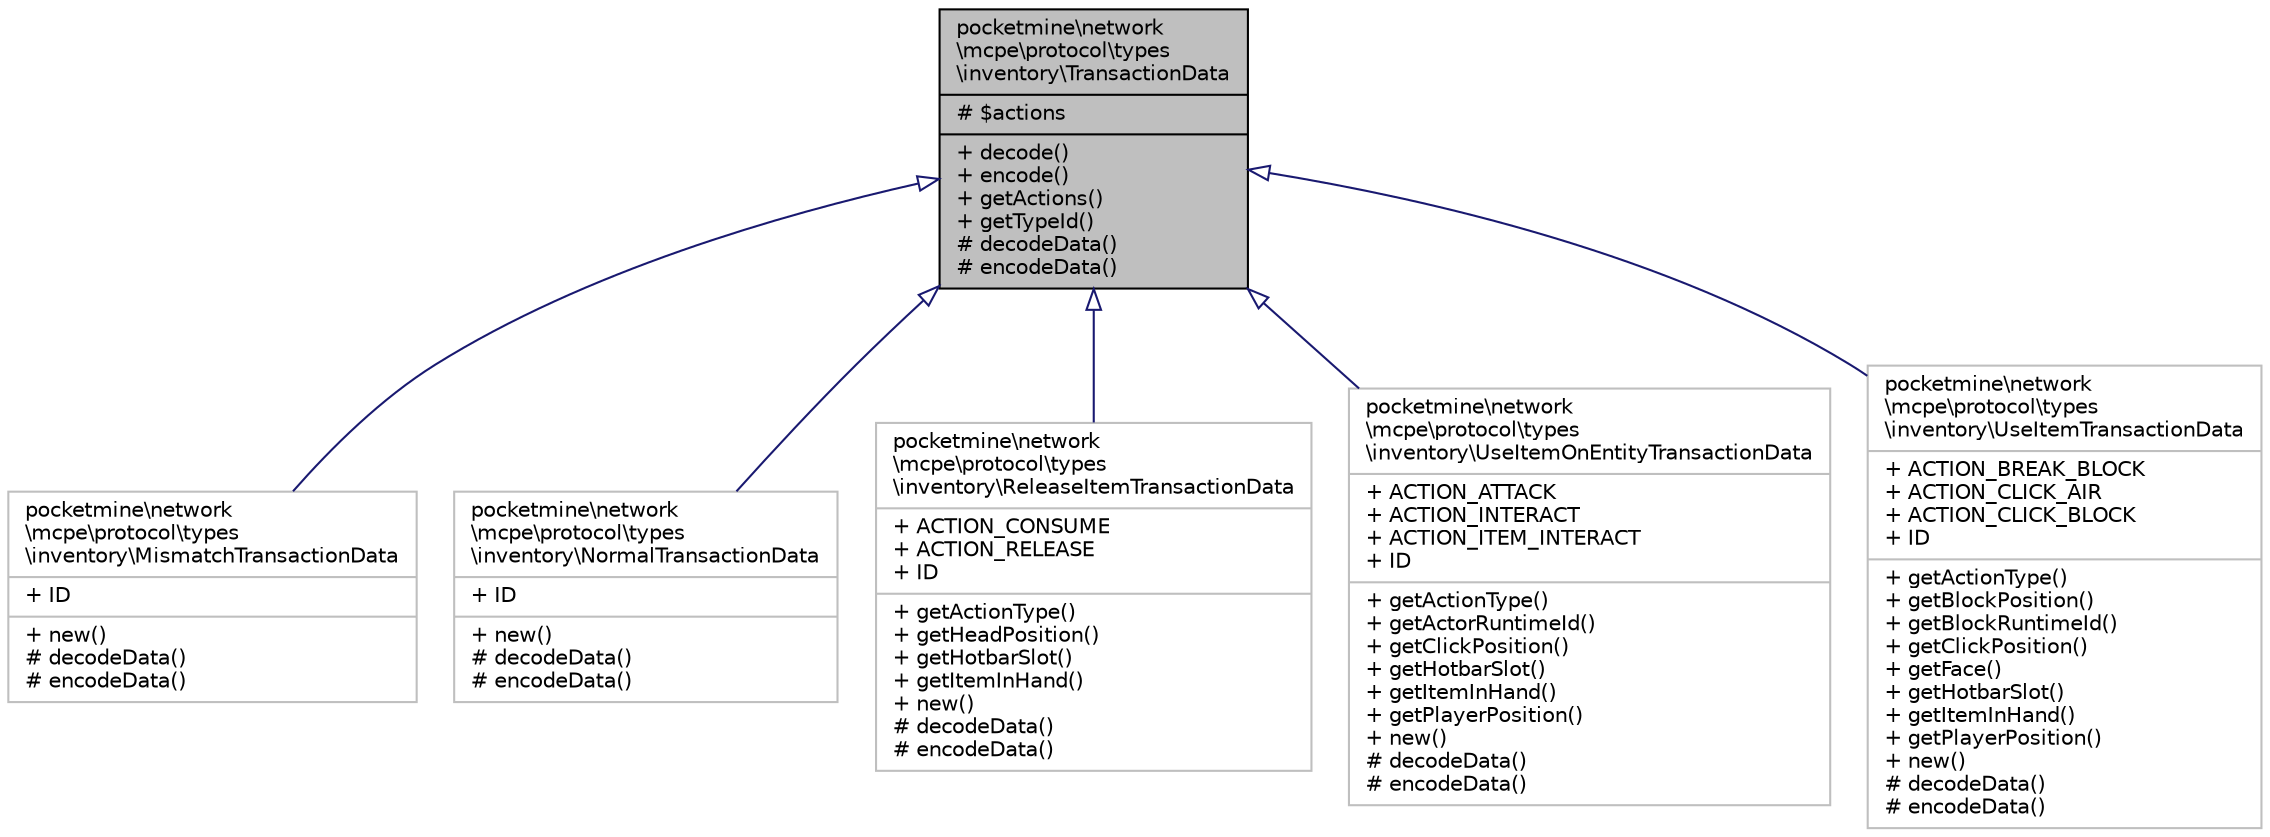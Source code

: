 digraph "pocketmine\network\mcpe\protocol\types\inventory\TransactionData"
{
 // INTERACTIVE_SVG=YES
 // LATEX_PDF_SIZE
  edge [fontname="Helvetica",fontsize="10",labelfontname="Helvetica",labelfontsize="10"];
  node [fontname="Helvetica",fontsize="10",shape=record];
  Node1 [label="{pocketmine\\network\l\\mcpe\\protocol\\types\l\\inventory\\TransactionData\n|# $actions\l|+ decode()\l+ encode()\l+ getActions()\l+ getTypeId()\l# decodeData()\l# encodeData()\l}",height=0.2,width=0.4,color="black", fillcolor="grey75", style="filled", fontcolor="black",tooltip=" "];
  Node1 -> Node2 [dir="back",color="midnightblue",fontsize="10",style="solid",arrowtail="onormal",fontname="Helvetica"];
  Node2 [label="{pocketmine\\network\l\\mcpe\\protocol\\types\l\\inventory\\MismatchTransactionData\n|+ ID\l|+ new()\l# decodeData()\l# encodeData()\l}",height=0.2,width=0.4,color="grey75", fillcolor="white", style="filled",URL="$d7/da6/classpocketmine_1_1network_1_1mcpe_1_1protocol_1_1types_1_1inventory_1_1_mismatch_transaction_data.html",tooltip=" "];
  Node1 -> Node3 [dir="back",color="midnightblue",fontsize="10",style="solid",arrowtail="onormal",fontname="Helvetica"];
  Node3 [label="{pocketmine\\network\l\\mcpe\\protocol\\types\l\\inventory\\NormalTransactionData\n|+ ID\l|+ new()\l# decodeData()\l# encodeData()\l}",height=0.2,width=0.4,color="grey75", fillcolor="white", style="filled",URL="$de/da9/classpocketmine_1_1network_1_1mcpe_1_1protocol_1_1types_1_1inventory_1_1_normal_transaction_data.html",tooltip=" "];
  Node1 -> Node4 [dir="back",color="midnightblue",fontsize="10",style="solid",arrowtail="onormal",fontname="Helvetica"];
  Node4 [label="{pocketmine\\network\l\\mcpe\\protocol\\types\l\\inventory\\ReleaseItemTransactionData\n|+ ACTION_CONSUME\l+ ACTION_RELEASE\l+ ID\l|+ getActionType()\l+ getHeadPosition()\l+ getHotbarSlot()\l+ getItemInHand()\l+ new()\l# decodeData()\l# encodeData()\l}",height=0.2,width=0.4,color="grey75", fillcolor="white", style="filled",URL="$d3/d35/classpocketmine_1_1network_1_1mcpe_1_1protocol_1_1types_1_1inventory_1_1_release_item_transaction_data.html",tooltip=" "];
  Node1 -> Node5 [dir="back",color="midnightblue",fontsize="10",style="solid",arrowtail="onormal",fontname="Helvetica"];
  Node5 [label="{pocketmine\\network\l\\mcpe\\protocol\\types\l\\inventory\\UseItemOnEntityTransactionData\n|+ ACTION_ATTACK\l+ ACTION_INTERACT\l+ ACTION_ITEM_INTERACT\l+ ID\l|+ getActionType()\l+ getActorRuntimeId()\l+ getClickPosition()\l+ getHotbarSlot()\l+ getItemInHand()\l+ getPlayerPosition()\l+ new()\l# decodeData()\l# encodeData()\l}",height=0.2,width=0.4,color="grey75", fillcolor="white", style="filled",URL="$d7/dfa/classpocketmine_1_1network_1_1mcpe_1_1protocol_1_1types_1_1inventory_1_1_use_item_on_entity_transaction_data.html",tooltip=" "];
  Node1 -> Node6 [dir="back",color="midnightblue",fontsize="10",style="solid",arrowtail="onormal",fontname="Helvetica"];
  Node6 [label="{pocketmine\\network\l\\mcpe\\protocol\\types\l\\inventory\\UseItemTransactionData\n|+ ACTION_BREAK_BLOCK\l+ ACTION_CLICK_AIR\l+ ACTION_CLICK_BLOCK\l+ ID\l|+ getActionType()\l+ getBlockPosition()\l+ getBlockRuntimeId()\l+ getClickPosition()\l+ getFace()\l+ getHotbarSlot()\l+ getItemInHand()\l+ getPlayerPosition()\l+ new()\l# decodeData()\l# encodeData()\l}",height=0.2,width=0.4,color="grey75", fillcolor="white", style="filled",URL="$dd/d91/classpocketmine_1_1network_1_1mcpe_1_1protocol_1_1types_1_1inventory_1_1_use_item_transaction_data.html",tooltip=" "];
}
